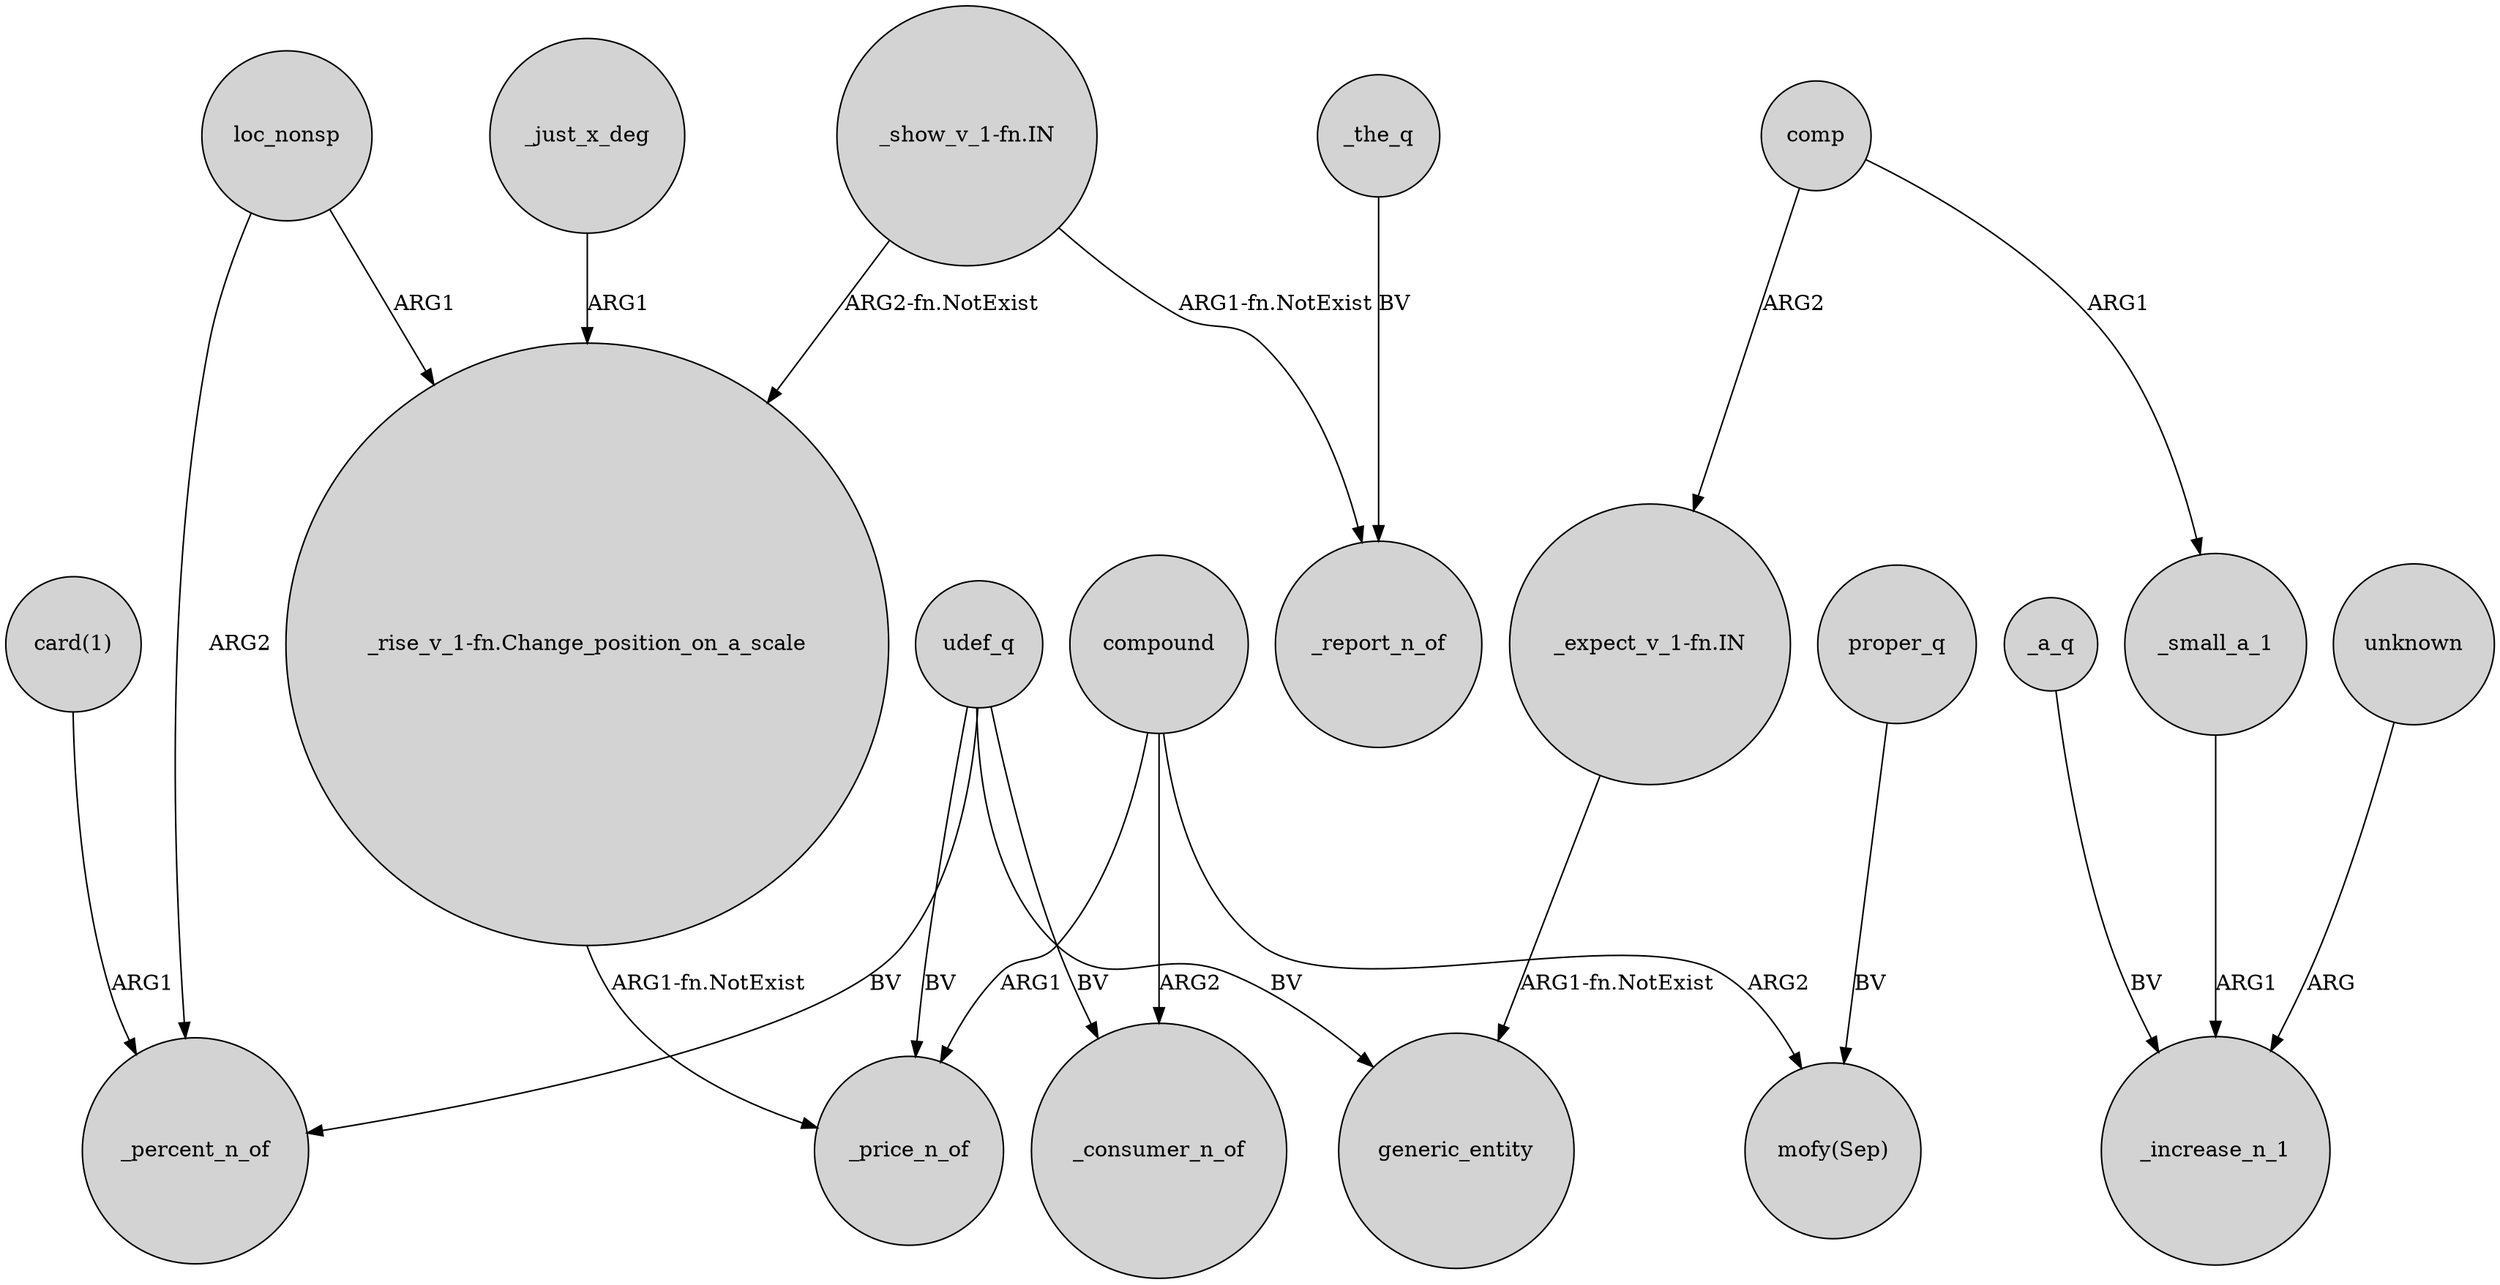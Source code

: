 digraph {
	node [shape=circle style=filled]
	"card(1)" -> _percent_n_of [label=ARG1]
	_a_q -> _increase_n_1 [label=BV]
	udef_q -> _price_n_of [label=BV]
	udef_q -> generic_entity [label=BV]
	comp -> "_expect_v_1-fn.IN" [label=ARG2]
	"_expect_v_1-fn.IN" -> generic_entity [label="ARG1-fn.NotExist"]
	"_show_v_1-fn.IN" -> _report_n_of [label="ARG1-fn.NotExist"]
	proper_q -> "mofy(Sep)" [label=BV]
	loc_nonsp -> _percent_n_of [label=ARG2]
	"_show_v_1-fn.IN" -> "_rise_v_1-fn.Change_position_on_a_scale" [label="ARG2-fn.NotExist"]
	_the_q -> _report_n_of [label=BV]
	loc_nonsp -> "_rise_v_1-fn.Change_position_on_a_scale" [label=ARG1]
	comp -> _small_a_1 [label=ARG1]
	udef_q -> _consumer_n_of [label=BV]
	"_rise_v_1-fn.Change_position_on_a_scale" -> _price_n_of [label="ARG1-fn.NotExist"]
	compound -> "mofy(Sep)" [label=ARG2]
	_just_x_deg -> "_rise_v_1-fn.Change_position_on_a_scale" [label=ARG1]
	compound -> _consumer_n_of [label=ARG2]
	_small_a_1 -> _increase_n_1 [label=ARG1]
	unknown -> _increase_n_1 [label=ARG]
	udef_q -> _percent_n_of [label=BV]
	compound -> _price_n_of [label=ARG1]
}
